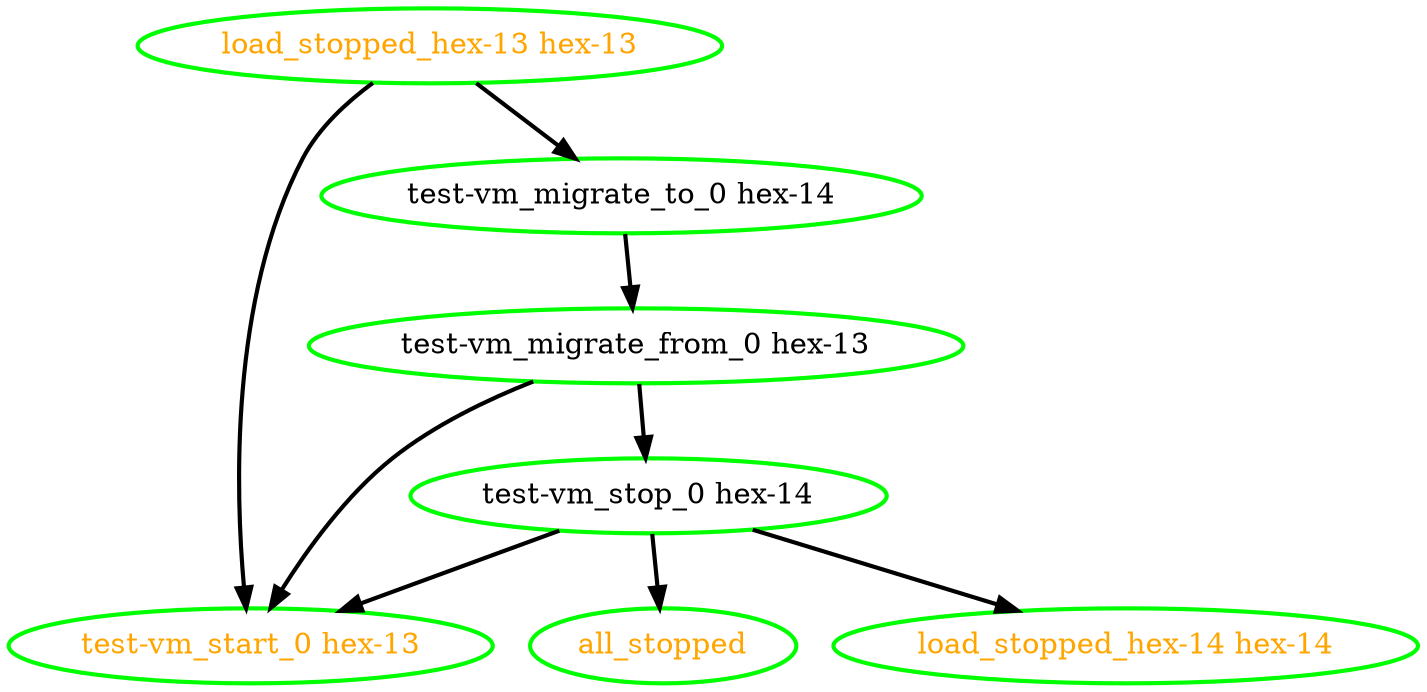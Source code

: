 digraph "g" {
"all_stopped" [ style=bold color="green" fontcolor="orange" ]
"load_stopped_hex-13 hex-13" -> "test-vm_migrate_to_0 hex-14" [ style = bold]
"load_stopped_hex-13 hex-13" -> "test-vm_start_0 hex-13" [ style = bold]
"load_stopped_hex-13 hex-13" [ style=bold color="green" fontcolor="orange" ]
"load_stopped_hex-14 hex-14" [ style=bold color="green" fontcolor="orange" ]
"test-vm_migrate_from_0 hex-13" -> "test-vm_start_0 hex-13" [ style = bold]
"test-vm_migrate_from_0 hex-13" -> "test-vm_stop_0 hex-14" [ style = bold]
"test-vm_migrate_from_0 hex-13" [ style=bold color="green" fontcolor="black" ]
"test-vm_migrate_to_0 hex-14" -> "test-vm_migrate_from_0 hex-13" [ style = bold]
"test-vm_migrate_to_0 hex-14" [ style=bold color="green" fontcolor="black" ]
"test-vm_start_0 hex-13" [ style=bold color="green" fontcolor="orange" ]
"test-vm_stop_0 hex-14" -> "all_stopped" [ style = bold]
"test-vm_stop_0 hex-14" -> "load_stopped_hex-14 hex-14" [ style = bold]
"test-vm_stop_0 hex-14" -> "test-vm_start_0 hex-13" [ style = bold]
"test-vm_stop_0 hex-14" [ style=bold color="green" fontcolor="black" ]
}
